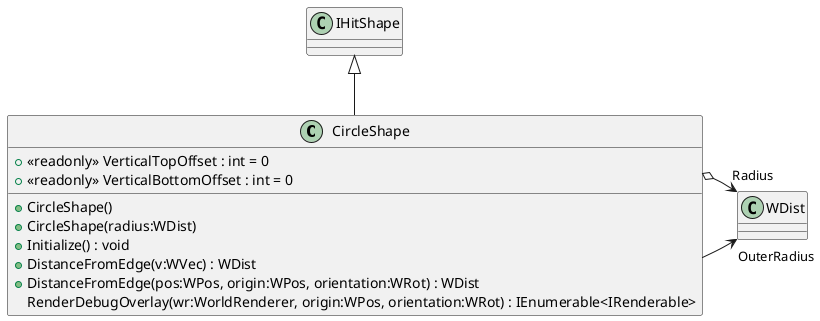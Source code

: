 @startuml
class CircleShape {
    + <<readonly>> VerticalTopOffset : int = 0
    + <<readonly>> VerticalBottomOffset : int = 0
    + CircleShape()
    + CircleShape(radius:WDist)
    + Initialize() : void
    + DistanceFromEdge(v:WVec) : WDist
    + DistanceFromEdge(pos:WPos, origin:WPos, orientation:WRot) : WDist
    RenderDebugOverlay(wr:WorldRenderer, origin:WPos, orientation:WRot) : IEnumerable<IRenderable>
}
IHitShape <|-- CircleShape
CircleShape --> "OuterRadius" WDist
CircleShape o-> "Radius" WDist
@enduml
